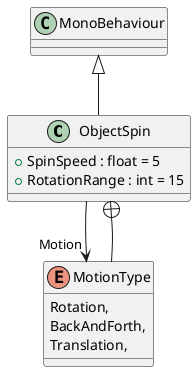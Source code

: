 @startuml
class ObjectSpin {
    + SpinSpeed : float = 5
    + RotationRange : int = 15
}
enum MotionType {
    Rotation,
    BackAndForth,
    Translation,
}
MonoBehaviour <|-- ObjectSpin
ObjectSpin --> "Motion" MotionType
ObjectSpin +-- MotionType
@enduml
